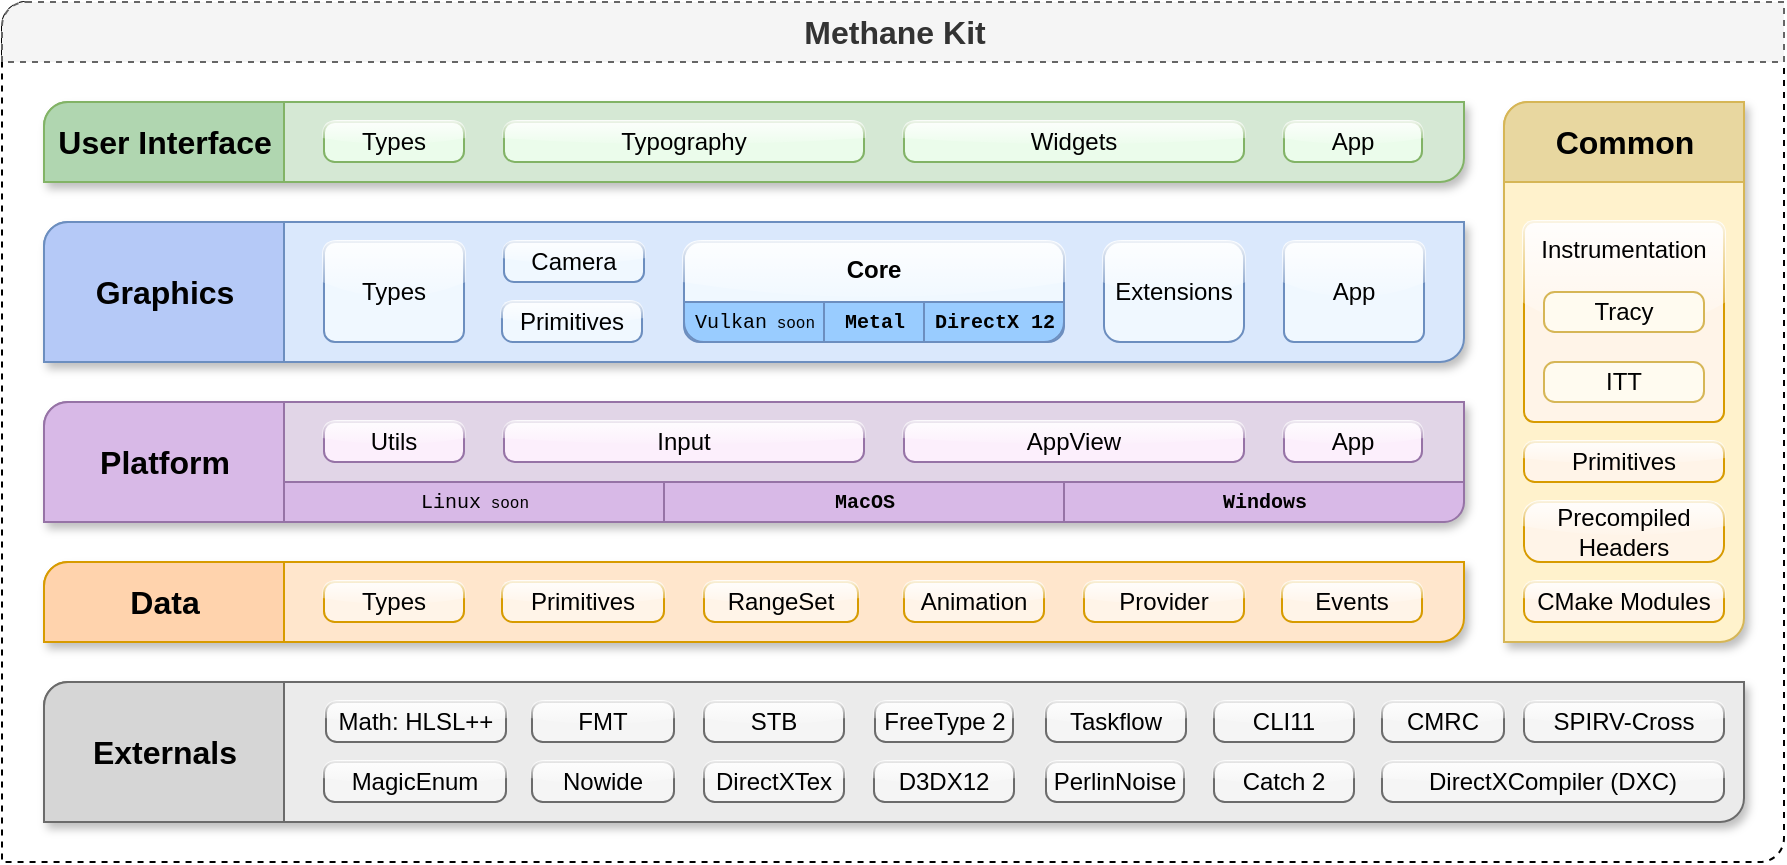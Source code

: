 <mxfile version="14.1.8" type="device"><diagram id="n1YW_IKGIQabf7W6xJoi" name="Page-1"><mxGraphModel dx="1088" dy="880" grid="1" gridSize="10" guides="1" tooltips="1" connect="1" arrows="1" fold="1" page="1" pageScale="1" pageWidth="935" pageHeight="470" math="0" shadow="0"><root><mxCell id="0"/><mxCell id="1" parent="0"/><mxCell id="Kfy_bd-Oe_zeapeb3Mzr-61" value="" style="verticalLabelPosition=bottom;verticalAlign=top;html=1;shape=mxgraph.basic.diag_round_rect;dx=6;shadow=0;dashed=1;" parent="1" vertex="1"><mxGeometry x="20" y="20" width="891" height="430" as="geometry"/></mxCell><mxCell id="Kfy_bd-Oe_zeapeb3Mzr-15" value="" style="verticalLabelPosition=bottom;verticalAlign=top;html=1;shape=mxgraph.basic.diag_round_rect;dx=6;fillColor=#e1d5e7;strokeColor=#9673a6;shadow=1;" parent="1" vertex="1"><mxGeometry x="41" y="220" width="710" height="60" as="geometry"/></mxCell><UserObject label="Utils" link="https://github.com/egorodet/MethaneKit/tree/master/Modules/Platform/Utils" id="Kfy_bd-Oe_zeapeb3Mzr-16"><mxCell style="rounded=1;whiteSpace=wrap;html=1;strokeColor=#9673a6;arcSize=27;fillColor=#FCEFFC;glass=1;shadow=0;" parent="1" vertex="1"><mxGeometry x="181" y="230" width="70" height="20" as="geometry"/></mxCell></UserObject><UserObject label="Input" link="https://github.com/egorodet/MethaneKit/tree/master/Modules/Platform/Input" id="Kfy_bd-Oe_zeapeb3Mzr-17"><mxCell style="rounded=1;whiteSpace=wrap;html=1;strokeColor=#9673a6;arcSize=27;fillColor=#FCEFFC;glass=1;shadow=0;" parent="1" vertex="1"><mxGeometry x="271" y="230" width="180" height="20" as="geometry"/></mxCell></UserObject><UserObject label="App" link="https://github.com/egorodet/MethaneKit/tree/master/Modules/Platform/App" id="Kfy_bd-Oe_zeapeb3Mzr-20"><mxCell style="rounded=1;whiteSpace=wrap;html=1;strokeColor=#9673a6;arcSize=27;fillColor=#FCEFFC;glass=1;shadow=0;" parent="1" vertex="1"><mxGeometry x="661" y="230" width="69" height="20" as="geometry"/></mxCell></UserObject><UserObject label="AppView" link="https://github.com/egorodet/MethaneKit/tree/master/Modules/Platform/AppView" id="Kfy_bd-Oe_zeapeb3Mzr-21"><mxCell style="rounded=1;whiteSpace=wrap;html=1;strokeColor=#9673a6;arcSize=27;fillColor=#FCEFFC;glass=1;shadow=0;" parent="1" vertex="1"><mxGeometry x="471" y="230" width="170" height="20" as="geometry"/></mxCell></UserObject><UserObject label="Platform" link="https://github.com/egorodet/MethaneKit/tree/master/Modules/Platform" id="Kfy_bd-Oe_zeapeb3Mzr-22"><mxCell style="verticalLabelPosition=middle;verticalAlign=middle;html=1;shape=mxgraph.basic.corner_round_rect;dx=6;strokeColor=#9673a6;align=center;labelPosition=center;fontSize=16;fillColor=#D8B9E7;fontStyle=1" parent="1" vertex="1"><mxGeometry x="41" y="220" width="120" height="60" as="geometry"/></mxCell></UserObject><mxCell id="Kfy_bd-Oe_zeapeb3Mzr-2" value="" style="verticalLabelPosition=bottom;verticalAlign=top;html=1;shape=mxgraph.basic.diag_round_rect;dx=6;fillColor=#ffe6cc;strokeColor=#d79b00;shadow=1;" parent="1" vertex="1"><mxGeometry x="41" y="300" width="710" height="40" as="geometry"/></mxCell><UserObject label="Types" link="https://github.com/egorodet/MethaneKit/tree/master/Modules/Data/Types" id="Kfy_bd-Oe_zeapeb3Mzr-4"><mxCell style="rounded=1;whiteSpace=wrap;html=1;strokeColor=#d79b00;arcSize=27;fillColor=#FFF4E8;glass=1;shadow=0;" parent="1" vertex="1"><mxGeometry x="181" y="310" width="70" height="20" as="geometry"/></mxCell></UserObject><UserObject label="Primitives" link="https://github.com/egorodet/MethaneKit/tree/master/Modules/Data/Primitives" id="Kfy_bd-Oe_zeapeb3Mzr-7"><mxCell style="rounded=1;whiteSpace=wrap;html=1;strokeColor=#d79b00;arcSize=27;fillColor=#FFF4E8;glass=1;shadow=0;" parent="1" vertex="1"><mxGeometry x="270" y="310" width="81" height="20" as="geometry"/></mxCell></UserObject><UserObject label="Provider" link="https://github.com/egorodet/MethaneKit/tree/master/Modules/Data/Provider" id="Kfy_bd-Oe_zeapeb3Mzr-8"><mxCell style="rounded=1;whiteSpace=wrap;html=1;strokeColor=#d79b00;arcSize=27;fillColor=#FFF4E8;glass=1;shadow=0;" parent="1" vertex="1"><mxGeometry x="561" y="310" width="80" height="20" as="geometry"/></mxCell></UserObject><UserObject label="Animation" link="https://github.com/egorodet/MethaneKit/tree/master/Modules/Data/Animation" id="Kfy_bd-Oe_zeapeb3Mzr-9"><mxCell style="rounded=1;whiteSpace=wrap;html=1;strokeColor=#d79b00;arcSize=27;fillColor=#FFF4E8;glass=1;shadow=0;" parent="1" vertex="1"><mxGeometry x="471" y="310" width="70" height="20" as="geometry"/></mxCell></UserObject><UserObject label="RangeSet" link="https://github.com/egorodet/MethaneKit/tree/master/Modules/Data/RangeSet" id="Kfy_bd-Oe_zeapeb3Mzr-10"><mxCell style="rounded=1;whiteSpace=wrap;html=1;strokeColor=#d79b00;arcSize=27;fillColor=#FFF4E8;glass=1;shadow=0;" parent="1" vertex="1"><mxGeometry x="371" y="310" width="77" height="20" as="geometry"/></mxCell></UserObject><UserObject label="Events" link="https://github.com/egorodet/MethaneKit/tree/master/Modules/Data/Events" id="Kfy_bd-Oe_zeapeb3Mzr-11"><mxCell style="rounded=1;whiteSpace=wrap;html=1;strokeColor=#d79b00;arcSize=27;fillColor=#FFF4E8;glass=1;shadow=0;" parent="1" vertex="1"><mxGeometry x="660" y="310" width="70" height="20" as="geometry"/></mxCell></UserObject><UserObject label="Data" link="https://github.com/egorodet/MethaneKit/tree/master/Modules/Data" id="Kfy_bd-Oe_zeapeb3Mzr-12"><mxCell style="verticalLabelPosition=middle;verticalAlign=middle;html=1;shape=mxgraph.basic.corner_round_rect;dx=6;strokeColor=#d79b00;align=center;labelPosition=center;fontSize=16;fillColor=#FFD3AD;fontStyle=1" parent="1" vertex="1"><mxGeometry x="41" y="300" width="120" height="40" as="geometry"/></mxCell></UserObject><mxCell id="Kfy_bd-Oe_zeapeb3Mzr-24" value="" style="verticalLabelPosition=bottom;verticalAlign=top;html=1;shape=mxgraph.basic.diag_round_rect;dx=6;fillColor=#dae8fc;strokeColor=#6c8ebf;shadow=1;" parent="1" vertex="1"><mxGeometry x="41" y="130" width="710" height="70" as="geometry"/></mxCell><UserObject label="Graphics" link="https://github.com/egorodet/MethaneKit/tree/master/Modules/Graphics" id="Kfy_bd-Oe_zeapeb3Mzr-29"><mxCell style="verticalLabelPosition=middle;verticalAlign=middle;html=1;shape=mxgraph.basic.corner_round_rect;dx=6;strokeColor=#6c8ebf;align=center;labelPosition=center;fontSize=16;fontStyle=1;fillColor=#B5C9F7;" parent="1" vertex="1"><mxGeometry x="41" y="130" width="120" height="70" as="geometry"/></mxCell></UserObject><UserObject label="Types" link="https://github.com/egorodet/MethaneKit/tree/master/Modules/Graphics/Types" id="Kfy_bd-Oe_zeapeb3Mzr-36"><mxCell style="rounded=1;whiteSpace=wrap;html=1;strokeColor=#6c8ebf;arcSize=11;fillColor=#F0F8FF;glass=1;shadow=0;" parent="1" vertex="1"><mxGeometry x="181" y="140" width="70" height="50" as="geometry"/></mxCell></UserObject><UserObject label="Primitives" link="https://github.com/egorodet/MethaneKit/tree/master/Modules/Graphics/Primitives" id="Kfy_bd-Oe_zeapeb3Mzr-37"><mxCell style="rounded=1;whiteSpace=wrap;html=1;strokeColor=#6c8ebf;arcSize=27;fillColor=#F0F8FF;glass=1;shadow=0;" parent="1" vertex="1"><mxGeometry x="270" y="170" width="70" height="20" as="geometry"/></mxCell></UserObject><UserObject label="Camera" link="https://github.com/egorodet/MethaneKit/tree/master/Modules/Graphics/Camera" id="Kfy_bd-Oe_zeapeb3Mzr-38"><mxCell style="rounded=1;whiteSpace=wrap;html=1;strokeColor=#6c8ebf;arcSize=25;fillColor=#F0F8FF;glass=1;shadow=0;" parent="1" vertex="1"><mxGeometry x="271" y="140" width="70" height="20" as="geometry"/></mxCell></UserObject><UserObject label="App" link="https://github.com/egorodet/MethaneKit/tree/master/Modules/Graphics/App" id="Kfy_bd-Oe_zeapeb3Mzr-40"><mxCell style="rounded=1;whiteSpace=wrap;html=1;strokeColor=#6c8ebf;arcSize=10;fillColor=#F0F8FF;glass=1;shadow=0;" parent="1" vertex="1"><mxGeometry x="661" y="140" width="70" height="50" as="geometry"/></mxCell></UserObject><UserObject label="Extensions" link="https://github.com/egorodet/MethaneKit/tree/master/Modules/Graphics/Extensions" id="Kfy_bd-Oe_zeapeb3Mzr-41"><mxCell style="rounded=1;whiteSpace=wrap;html=1;strokeColor=#6c8ebf;arcSize=16;fillColor=#F0F8FF;glass=1;shadow=0;" parent="1" vertex="1"><mxGeometry x="571" y="140" width="70" height="50" as="geometry"/></mxCell></UserObject><mxCell id="Kfy_bd-Oe_zeapeb3Mzr-42" value="" style="verticalLabelPosition=bottom;verticalAlign=top;html=1;shape=mxgraph.basic.diag_round_rect;dx=6;fillColor=#d5e8d4;strokeColor=#82b366;shadow=1;" parent="1" vertex="1"><mxGeometry x="41" y="70" width="710" height="40" as="geometry"/></mxCell><UserObject label="User Interface" link="https://github.com/egorodet/MethaneKit/tree/master/Modules/UserInterface" id="Kfy_bd-Oe_zeapeb3Mzr-43"><mxCell style="verticalLabelPosition=middle;verticalAlign=middle;html=1;shape=mxgraph.basic.corner_round_rect;dx=6;strokeColor=#82b366;align=center;labelPosition=center;fontSize=16;fontStyle=1;fillColor=#B0D6B0;" parent="1" vertex="1"><mxGeometry x="41" y="70" width="120" height="40" as="geometry"/></mxCell></UserObject><UserObject label="Types" link="https://github.com/egorodet/MethaneKit/tree/master/Modules/UserInterface/Types" id="Kfy_bd-Oe_zeapeb3Mzr-50"><mxCell style="rounded=1;whiteSpace=wrap;html=1;strokeColor=#82b366;arcSize=27;fillColor=#EBFCEB;glass=1;shadow=0;" parent="1" vertex="1"><mxGeometry x="181" y="80" width="70" height="20" as="geometry"/></mxCell></UserObject><UserObject label="Typography" link="https://github.com/egorodet/MethaneKit/tree/master/Modules/UserInterface/Typography" id="Kfy_bd-Oe_zeapeb3Mzr-51"><mxCell style="rounded=1;whiteSpace=wrap;html=1;strokeColor=#82b366;arcSize=27;fillColor=#EBFCEB;glass=1;shadow=0;" parent="1" vertex="1"><mxGeometry x="271" y="80" width="180" height="20" as="geometry"/></mxCell></UserObject><UserObject label="App" link="https://github.com/egorodet/MethaneKit/tree/master/Modules/UserInterface/App" id="Kfy_bd-Oe_zeapeb3Mzr-52"><mxCell style="rounded=1;whiteSpace=wrap;html=1;strokeColor=#82b366;arcSize=27;fillColor=#EBFCEB;glass=1;shadow=0;" parent="1" vertex="1"><mxGeometry x="661" y="80" width="69" height="20" as="geometry"/></mxCell></UserObject><UserObject label="Widgets" link="https://github.com/egorodet/MethaneKit/tree/master/Modules/UserInterface/Widgets" id="Kfy_bd-Oe_zeapeb3Mzr-53"><mxCell style="rounded=1;whiteSpace=wrap;html=1;strokeColor=#82b366;arcSize=27;fillColor=#EBFCEB;glass=1;shadow=0;" parent="1" vertex="1"><mxGeometry x="471" y="80" width="170" height="20" as="geometry"/></mxCell></UserObject><mxCell id="Kfy_bd-Oe_zeapeb3Mzr-54" value="" style="verticalLabelPosition=bottom;verticalAlign=top;html=1;shape=mxgraph.basic.diag_round_rect;dx=6;fillColor=#fff2cc;strokeColor=#d6b656;shadow=1;sketch=0;" parent="1" vertex="1"><mxGeometry x="771" y="70" width="120" height="270" as="geometry"/></mxCell><UserObject label="Common" link="https://github.com/egorodet/MethaneKit/tree/master/Modules/Common" id="Kfy_bd-Oe_zeapeb3Mzr-55"><mxCell style="verticalLabelPosition=middle;verticalAlign=middle;html=1;shape=mxgraph.basic.corner_round_rect;dx=6;strokeColor=#d6b656;align=center;labelPosition=center;fontSize=16;fontStyle=1;fillColor=#E8D7A0;" parent="1" vertex="1"><mxGeometry x="771" y="70" width="120" height="40" as="geometry"/></mxCell></UserObject><UserObject label="CMake Modules" link="https://github.com/egorodet/MethaneKit/tree/master/CMake" id="Kfy_bd-Oe_zeapeb3Mzr-56"><mxCell style="rounded=1;whiteSpace=wrap;html=1;strokeColor=#d79b00;arcSize=27;fillColor=#FFF4E8;glass=1;shadow=0;" parent="1" vertex="1"><mxGeometry x="781" y="310" width="100" height="20" as="geometry"/></mxCell></UserObject><UserObject label="Instrumentation" link="https://github.com/egorodet/MethaneKit/tree/master/Modules/Common/Instrumentation" id="Kfy_bd-Oe_zeapeb3Mzr-57"><mxCell style="rounded=1;whiteSpace=wrap;html=1;strokeColor=#d79b00;arcSize=5;fillColor=#FFF4E8;glass=1;shadow=0;verticalAlign=top;" parent="1" vertex="1"><mxGeometry x="781" y="130" width="100" height="100" as="geometry"/></mxCell></UserObject><UserObject label="Tracy" link="https://github.com/egorodet/Tracy/blob/master/Tracy.hpp" id="Kfy_bd-Oe_zeapeb3Mzr-58"><mxCell style="rounded=1;whiteSpace=wrap;html=1;strokeColor=#d6b656;arcSize=27;glass=0;shadow=0;fillColor=#FFFBF0;" parent="1" vertex="1"><mxGeometry x="791" y="165" width="80" height="20" as="geometry"/></mxCell></UserObject><UserObject label="ITT" link="https://github.com/egorodet/MethaneKit/blob/master/Modules/Common/Instrumentation/Include/Methane/IttApiHelper.h" id="Kfy_bd-Oe_zeapeb3Mzr-59"><mxCell style="rounded=1;whiteSpace=wrap;html=1;strokeColor=#d6b656;arcSize=27;glass=0;shadow=0;fillColor=#FFFBF0;" parent="1" vertex="1"><mxGeometry x="791" y="200" width="80" height="20" as="geometry"/></mxCell></UserObject><UserObject label="Precompiled Headers" link="https://github.com/egorodet/MethaneKit/tree/master/Modules/Common/PrecompiledHeaders" id="Kfy_bd-Oe_zeapeb3Mzr-60"><mxCell style="rounded=1;whiteSpace=wrap;html=1;strokeColor=#d79b00;arcSize=27;fillColor=#FFF4E8;glass=1;shadow=0;" parent="1" vertex="1"><mxGeometry x="781" y="270" width="100" height="30" as="geometry"/></mxCell></UserObject><UserObject label="Methane Kit" link="https://github.com/egorodet/MethaneKit" id="Kfy_bd-Oe_zeapeb3Mzr-62"><mxCell style="verticalLabelPosition=middle;verticalAlign=middle;html=1;shape=mxgraph.basic.corner_round_rect;dx=6;strokeColor=#666666;align=center;labelPosition=center;fontSize=16;fontStyle=1;fillColor=#f5f5f5;fontColor=#333333;dashed=1;" parent="1" vertex="1"><mxGeometry x="20" y="20" width="891" height="30" as="geometry"/></mxCell></UserObject><mxCell id="Kfy_bd-Oe_zeapeb3Mzr-69" value="" style="verticalLabelPosition=bottom;verticalAlign=top;html=1;shape=mxgraph.basic.diag_round_rect;dx=6;shadow=1;strokeColor=#6B6B6B;fillColor=#EBEBEB;" parent="1" vertex="1"><mxGeometry x="41" y="360" width="850" height="70" as="geometry"/></mxCell><UserObject label="Externals" link="https://github.com/egorodet/MethaneKit/tree/master/Externals" id="Kfy_bd-Oe_zeapeb3Mzr-70"><mxCell style="verticalLabelPosition=middle;verticalAlign=middle;html=1;shape=mxgraph.basic.corner_round_rect;dx=6;align=center;labelPosition=center;fontSize=16;fontStyle=1;strokeColor=#6B6B6B;fillColor=#D6D6D6;" parent="1" vertex="1"><mxGeometry x="41" y="360" width="120" height="70" as="geometry"/></mxCell></UserObject><UserObject label="Math: HLSL++" link="https://github.com/egorodet/HLSLpp/" id="Kfy_bd-Oe_zeapeb3Mzr-71"><mxCell style="rounded=1;whiteSpace=wrap;html=1;arcSize=27;glass=1;shadow=0;fillColor=#F5F5F5;strokeColor=#6B6B6B;" parent="1" vertex="1"><mxGeometry x="182" y="370" width="90" height="20" as="geometry"/></mxCell></UserObject><UserObject label="CLI11" link="https://github.com/egorodet/CLI11/" id="Kfy_bd-Oe_zeapeb3Mzr-72"><mxCell style="rounded=1;whiteSpace=wrap;html=1;arcSize=27;glass=1;shadow=0;fillColor=#F5F5F5;strokeColor=#6B6B6B;" parent="1" vertex="1"><mxGeometry x="626" y="370" width="70" height="20" as="geometry"/></mxCell></UserObject><UserObject label="FMT" link="https://github.com/egorodet/FMT/" id="Kfy_bd-Oe_zeapeb3Mzr-73"><mxCell style="rounded=1;whiteSpace=wrap;html=1;arcSize=27;glass=1;shadow=0;fillColor=#F5F5F5;strokeColor=#6B6B6B;" parent="1" vertex="1"><mxGeometry x="285" y="370" width="71" height="20" as="geometry"/></mxCell></UserObject><UserObject label="DirectXCompiler (DXC)" link="https://github.com/egorodet/MethaneExternals/tree/master/DirectXCompiler" id="Kfy_bd-Oe_zeapeb3Mzr-74"><mxCell style="rounded=1;whiteSpace=wrap;html=1;arcSize=27;glass=1;shadow=0;fillColor=#F5F5F5;strokeColor=#6B6B6B;fontSize=12;" parent="1" vertex="1"><mxGeometry x="710" y="400" width="171" height="20" as="geometry"/></mxCell></UserObject><UserObject label="DirectXTex" link="https://github.com/egorodet/DirectXTex/" id="Kfy_bd-Oe_zeapeb3Mzr-75"><mxCell style="rounded=1;whiteSpace=wrap;html=1;arcSize=27;glass=1;shadow=0;fillColor=#F5F5F5;strokeColor=#6B6B6B;" parent="1" vertex="1"><mxGeometry x="371" y="400" width="70" height="20" as="geometry"/></mxCell></UserObject><UserObject label="CMRC" link="https://github.com/egorodet/CMRC/" id="Kfy_bd-Oe_zeapeb3Mzr-76"><mxCell style="rounded=1;whiteSpace=wrap;html=1;arcSize=27;glass=1;shadow=0;fillColor=#F5F5F5;strokeColor=#6B6B6B;" parent="1" vertex="1"><mxGeometry x="710" y="370" width="61" height="20" as="geometry"/></mxCell></UserObject><UserObject label="FreeType 2" link="https://github.com/egorodet/FreeType2/" id="Kfy_bd-Oe_zeapeb3Mzr-79"><mxCell style="rounded=1;whiteSpace=wrap;html=1;arcSize=27;glass=1;shadow=0;fillColor=#F5F5F5;strokeColor=#6B6B6B;" parent="1" vertex="1"><mxGeometry x="456.5" y="370" width="69" height="20" as="geometry"/></mxCell></UserObject><UserObject label="Taskflow" link="https://github.com/egorodet/Taskflow/" id="Kfy_bd-Oe_zeapeb3Mzr-81"><mxCell style="rounded=1;whiteSpace=wrap;html=1;arcSize=27;glass=1;shadow=0;fillColor=#F5F5F5;strokeColor=#6B6B6B;" parent="1" vertex="1"><mxGeometry x="542" y="370" width="70" height="20" as="geometry"/></mxCell></UserObject><UserObject label="SPIRV-Cross" link="https://github.com/egorodet/MethaneExternals/tree/master/SPIRV" id="Kfy_bd-Oe_zeapeb3Mzr-82"><mxCell style="rounded=1;whiteSpace=wrap;html=1;arcSize=27;glass=1;shadow=0;fillColor=#F5F5F5;strokeColor=#6B6B6B;fontSize=12;" parent="1" vertex="1"><mxGeometry x="781" y="370" width="100" height="20" as="geometry"/></mxCell></UserObject><UserObject label="STB" link="https://github.com/egorodet/STB/" id="Kfy_bd-Oe_zeapeb3Mzr-83"><mxCell style="rounded=1;whiteSpace=wrap;html=1;arcSize=27;glass=1;shadow=0;fillColor=#F5F5F5;strokeColor=#6B6B6B;" parent="1" vertex="1"><mxGeometry x="371" y="370" width="70" height="20" as="geometry"/></mxCell></UserObject><UserObject label="Catch 2" link="https://github.com/egorodet/Catch2/" id="Kfy_bd-Oe_zeapeb3Mzr-84"><mxCell style="rounded=1;whiteSpace=wrap;html=1;arcSize=27;glass=1;shadow=0;fillColor=#F5F5F5;strokeColor=#6B6B6B;" parent="1" vertex="1"><mxGeometry x="626" y="400" width="70" height="20" as="geometry"/></mxCell></UserObject><UserObject label="PerlinNoise" link="https://github.com/egorodet/MethaneExternals/tree/master/PerlinNoise" id="Kfy_bd-Oe_zeapeb3Mzr-85"><mxCell style="rounded=1;whiteSpace=wrap;html=1;arcSize=27;glass=1;shadow=0;fillColor=#F5F5F5;strokeColor=#6B6B6B;" parent="1" vertex="1"><mxGeometry x="542" y="400" width="69" height="20" as="geometry"/></mxCell></UserObject><mxCell id="Kfy_bd-Oe_zeapeb3Mzr-86" value="D3DX12" style="rounded=1;whiteSpace=wrap;html=1;arcSize=27;glass=1;shadow=0;fillColor=#F5F5F5;strokeColor=#6B6B6B;" parent="1" vertex="1"><mxGeometry x="456" y="400" width="70" height="20" as="geometry"/></mxCell><mxCell id="Kfy_bd-Oe_zeapeb3Mzr-89" value="Windows" style="verticalLabelPosition=middle;verticalAlign=middle;html=1;shape=mxgraph.basic.corner_round_rect;dx=6;strokeColor=#9673a6;align=center;labelPosition=center;fontSize=10;fontStyle=1;flipH=1;flipV=1;fontFamily=Courier New;fillColor=#D8B9E7;" parent="1" vertex="1"><mxGeometry x="551" y="260" width="200" height="20" as="geometry"/></mxCell><mxCell id="Kfy_bd-Oe_zeapeb3Mzr-90" value="Linux&lt;font style=&quot;font-size: 8px&quot;&gt; &lt;span style=&quot;&quot;&gt;soon&lt;/span&gt;&lt;/font&gt;" style="verticalLabelPosition=middle;verticalAlign=middle;html=1;shape=mxgraph.basic.corner_round_rect;dx=0;strokeColor=#9673a6;align=center;labelPosition=center;fontSize=10;fontStyle=0;flipH=1;flipV=1;fontFamily=Courier New;fillColor=#D8B9E7;labelBackgroundColor=none;" parent="1" vertex="1"><mxGeometry x="161" y="260" width="190" height="20" as="geometry"/></mxCell><mxCell id="Kfy_bd-Oe_zeapeb3Mzr-91" value="&lt;font style=&quot;font-size: 10px;&quot;&gt;MacOS&lt;/font&gt;" style="verticalLabelPosition=middle;verticalAlign=middle;html=1;shape=mxgraph.basic.corner_round_rect;dx=0;strokeColor=#9673a6;align=center;labelPosition=center;fontSize=10;fontStyle=1;flipH=1;flipV=1;fontFamily=Courier New;fillColor=#D8B9E7;" parent="1" vertex="1"><mxGeometry x="351" y="260" width="200" height="20" as="geometry"/></mxCell><UserObject label="" link="https://github.com/egorodet/MethaneKit/tree/master/Modules/Graphics/Core" id="Kfy_bd-Oe_zeapeb3Mzr-98"><mxCell style="group" parent="1" vertex="1" connectable="0"><mxGeometry x="361" y="140" width="190" height="50" as="geometry"/></mxCell></UserObject><mxCell id="Kfy_bd-Oe_zeapeb3Mzr-39" value="Core" style="rounded=1;whiteSpace=wrap;html=1;strokeColor=#6c8ebf;arcSize=16;fillColor=#F0F8FF;shadow=0;glass=1;perimeterSpacing=0;strokeWidth=1;verticalAlign=top;sketch=0;fontStyle=1" parent="Kfy_bd-Oe_zeapeb3Mzr-98" vertex="1"><mxGeometry width="190" height="50" as="geometry"/></mxCell><UserObject label="&lt;font style=&quot;font-size: 10px&quot;&gt;Metal&lt;/font&gt;" link="https://github.com/egorodet/MethaneKit/tree/master/Modules/Graphics/Core/Sources/Methane/Graphics/Metal" id="Kfy_bd-Oe_zeapeb3Mzr-92"><mxCell style="verticalLabelPosition=middle;verticalAlign=middle;html=1;shape=mxgraph.basic.corner_round_rect;dx=0;align=center;labelPosition=center;fontSize=10;fontStyle=1;flipH=1;flipV=1;fontFamily=Courier New;strokeColor=#6C8EBF;fillColor=#99CCFF;" parent="Kfy_bd-Oe_zeapeb3Mzr-98" vertex="1"><mxGeometry x="70" y="30" width="50" height="20" as="geometry"/></mxCell></UserObject><UserObject label="DirectX 12" link="https://github.com/egorodet/MethaneKit/tree/master/Modules/Graphics/Core/Sources/Methane/Graphics/DirectX12" id="Kfy_bd-Oe_zeapeb3Mzr-94"><mxCell style="verticalLabelPosition=middle;verticalAlign=middle;html=1;shape=mxgraph.basic.corner_round_rect;dx=6;align=center;labelPosition=center;fontSize=10;fontStyle=1;flipH=1;flipV=1;fontFamily=Courier New;strokeColor=#6C8EBF;fillColor=#99CCFF;" parent="Kfy_bd-Oe_zeapeb3Mzr-98" vertex="1"><mxGeometry x="120" y="30" width="70" height="20" as="geometry"/></mxCell></UserObject><UserObject label="Vulkan&lt;font style=&quot;font-size: 8px&quot;&gt;&amp;nbsp;&lt;span style=&quot;&quot;&gt;soon&lt;/span&gt;&lt;/font&gt;" link="https://github.com/egorodet/MethaneKit/tree/master/Modules/Graphics/Core/Sources/Methane/Graphics/Vulkan" id="Kfy_bd-Oe_zeapeb3Mzr-97"><mxCell style="verticalLabelPosition=middle;verticalAlign=middle;html=1;shape=mxgraph.basic.corner_round_rect;dx=6;align=center;labelPosition=center;fontSize=10;fontStyle=0;flipH=0;flipV=1;fontFamily=Courier New;strokeColor=#6C8EBF;fillColor=#99CCFF;" parent="Kfy_bd-Oe_zeapeb3Mzr-98" vertex="1"><mxGeometry y="30" width="70" height="20" as="geometry"/></mxCell></UserObject><UserObject label="Nowide" link="https://github.com/egorodet/BoostNowide/" id="6SLEu1ARzhDS4VnxVoli-3"><mxCell style="rounded=1;whiteSpace=wrap;html=1;arcSize=27;glass=1;shadow=0;fillColor=#F5F5F5;strokeColor=#6B6B6B;" vertex="1" parent="1"><mxGeometry x="285" y="400" width="71" height="20" as="geometry"/></mxCell></UserObject><UserObject label="MagicEnum" link="https://github.com/egorodet/MagicEnum/" id="6SLEu1ARzhDS4VnxVoli-4"><mxCell style="rounded=1;whiteSpace=wrap;html=1;arcSize=27;glass=1;shadow=0;fillColor=#F5F5F5;strokeColor=#6B6B6B;" vertex="1" parent="1"><mxGeometry x="181" y="400" width="91" height="20" as="geometry"/></mxCell></UserObject><UserObject label="Primitives" link="https://github.com/egorodet/MethaneKit/tree/master/Modules/Common/Primitives" id="6SLEu1ARzhDS4VnxVoli-5"><mxCell style="rounded=1;whiteSpace=wrap;html=1;strokeColor=#d79b00;arcSize=27;fillColor=#FFF4E8;glass=1;shadow=0;" vertex="1" parent="1"><mxGeometry x="781" y="240" width="100" height="20" as="geometry"/></mxCell></UserObject></root></mxGraphModel></diagram></mxfile>